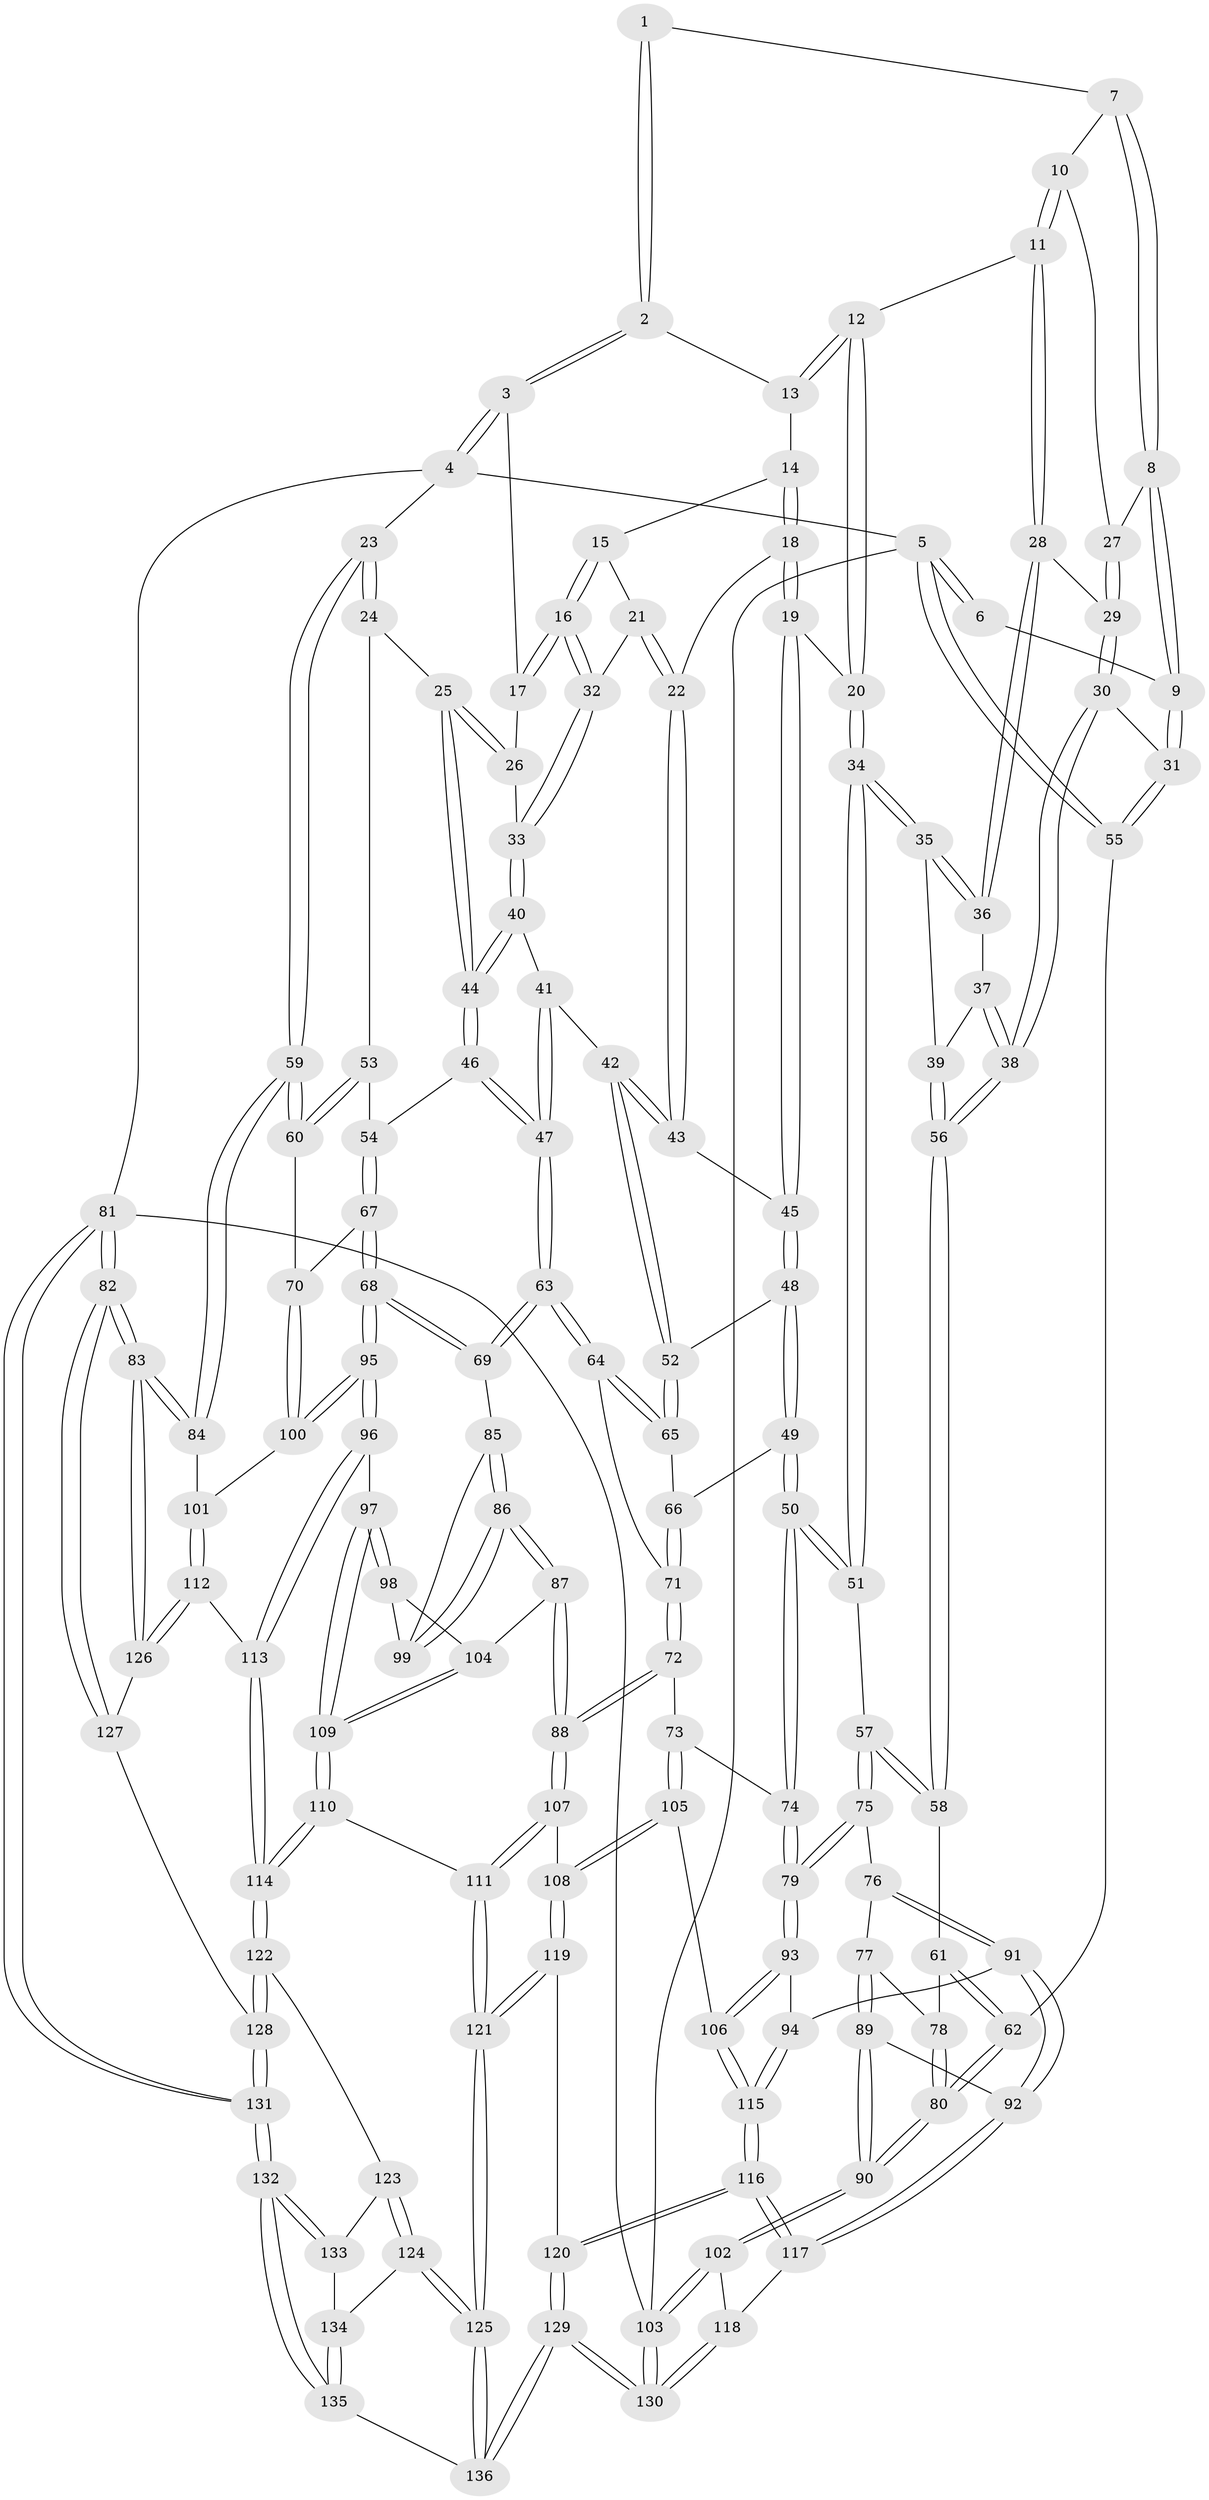 // Generated by graph-tools (version 1.1) at 2025/16/03/09/25 04:16:55]
// undirected, 136 vertices, 337 edges
graph export_dot {
graph [start="1"]
  node [color=gray90,style=filled];
  1 [pos="+0.12361417629144726+0"];
  2 [pos="+0.44982706201487666+0"];
  3 [pos="+1+0"];
  4 [pos="+1+0"];
  5 [pos="+0+0"];
  6 [pos="+0.11234643188836911+0"];
  7 [pos="+0.1388348871018544+0"];
  8 [pos="+0.11254604374762593+0.09751592762281601"];
  9 [pos="+0.014580045644622614+0.1621142548459244"];
  10 [pos="+0.22483088470480306+0.09117806800597067"];
  11 [pos="+0.2705845477781715+0.11789660113355906"];
  12 [pos="+0.2843726845395018+0.11591705086623895"];
  13 [pos="+0.45198698089991757+0"];
  14 [pos="+0.45774185459796257+0"];
  15 [pos="+0.5127556486892936+0"];
  16 [pos="+0.6657815620667143+0.10826654790238026"];
  17 [pos="+0.8569205652443607+0"];
  18 [pos="+0.45408379242268776+0.11063928068104824"];
  19 [pos="+0.376269990294342+0.203687619119189"];
  20 [pos="+0.35449466457149786+0.20208868824273074"];
  21 [pos="+0.5523335192613982+0.1547252046608731"];
  22 [pos="+0.5162162962739718+0.19185374055488333"];
  23 [pos="+1+0"];
  24 [pos="+0.8909312992303332+0.1879185470864381"];
  25 [pos="+0.8375453843021059+0.1793556069564723"];
  26 [pos="+0.7842722502047106+0.14023139434983914"];
  27 [pos="+0.1245540382852092+0.09949680023554675"];
  28 [pos="+0.2550829399448446+0.13830893965285607"];
  29 [pos="+0.1747817020304906+0.1693964085967672"];
  30 [pos="+0.11804493733868202+0.259212892461393"];
  31 [pos="+0.012971441505802534+0.16377834432617375"];
  32 [pos="+0.6696130205443067+0.13318913607235003"];
  33 [pos="+0.6759207235211026+0.14509649981633507"];
  34 [pos="+0.30204488158079146+0.281469341593368"];
  35 [pos="+0.2564078981104886+0.26387673953349666"];
  36 [pos="+0.25029266647835247+0.1523084598633448"];
  37 [pos="+0.22386705825937114+0.18997490806698653"];
  38 [pos="+0.12856452801845902+0.27543804170206665"];
  39 [pos="+0.23473992215437+0.2642505125035728"];
  40 [pos="+0.6757336177844805+0.14835459922924837"];
  41 [pos="+0.6291666072296602+0.22030895036900733"];
  42 [pos="+0.5455256293724724+0.2697429742388911"];
  43 [pos="+0.5161613768962358+0.19453349258728073"];
  44 [pos="+0.745502259476264+0.254107081794575"];
  45 [pos="+0.39404860895945265+0.21744547562453803"];
  46 [pos="+0.7471406680229349+0.3117402793677152"];
  47 [pos="+0.7066289557408393+0.3323943241212332"];
  48 [pos="+0.42725266642478743+0.27291659541716146"];
  49 [pos="+0.39087355480846486+0.3532579808680611"];
  50 [pos="+0.3344137854405331+0.38853002897135097"];
  51 [pos="+0.3194069394070322+0.36897600004040915"];
  52 [pos="+0.5423384157727661+0.28091595938366"];
  53 [pos="+0.8829839638574667+0.2712862304642245"];
  54 [pos="+0.8097848274577985+0.3315362067044846"];
  55 [pos="+0+0.17848947740274201"];
  56 [pos="+0.13112606793433476+0.2818590612123698"];
  57 [pos="+0.14175108051519733+0.3403843326235756"];
  58 [pos="+0.1291879208267978+0.3205348882150025"];
  59 [pos="+1+0.40576738552967884"];
  60 [pos="+1+0.4181785178166192"];
  61 [pos="+0.037375840955377625+0.36120543368305397"];
  62 [pos="+0+0.34503691629330724"];
  63 [pos="+0.6277070923969529+0.41234155436687797"];
  64 [pos="+0.5911919550616579+0.39430841173895004"];
  65 [pos="+0.5556647079155301+0.34264953477843973"];
  66 [pos="+0.45268966112774256+0.3600459783020899"];
  67 [pos="+0.833512974869217+0.39380193215139875"];
  68 [pos="+0.741748429674151+0.5116052617788235"];
  69 [pos="+0.645816027595103+0.45407347079361415"];
  70 [pos="+0.9857753011560779+0.4561571946165037"];
  71 [pos="+0.46586257168452067+0.46813754933939067"];
  72 [pos="+0.4050675286669629+0.5180575035056697"];
  73 [pos="+0.37754711007410224+0.510770492774106"];
  74 [pos="+0.3340254531041711+0.49353453302093064"];
  75 [pos="+0.15321397331052336+0.4603837359970489"];
  76 [pos="+0.13806848733167693+0.4734049309579889"];
  77 [pos="+0.11923188068871529+0.4795823314921129"];
  78 [pos="+0.04987607230386128+0.44986392543539594"];
  79 [pos="+0.3224379985722024+0.499787980655405"];
  80 [pos="+0+0.544818423699414"];
  81 [pos="+1+1"];
  82 [pos="+1+1"];
  83 [pos="+1+0.8711995601469152"];
  84 [pos="+1+0.6411870889011358"];
  85 [pos="+0.640363786831445+0.46255933586846"];
  86 [pos="+0.5060876087637007+0.5796486001288207"];
  87 [pos="+0.4959294382956322+0.5862192042690114"];
  88 [pos="+0.47099504211056087+0.58669430273162"];
  89 [pos="+0+0.6274731892472105"];
  90 [pos="+0+0.6398542833104041"];
  91 [pos="+0.1778771419734966+0.6607560093208114"];
  92 [pos="+0.12452661496135108+0.6717582032207003"];
  93 [pos="+0.24078594897866495+0.6437960579775003"];
  94 [pos="+0.18687035349915196+0.661606187253361"];
  95 [pos="+0.7885878618452465+0.5922254393202806"];
  96 [pos="+0.7855063820684759+0.6110546293425939"];
  97 [pos="+0.6709359724073016+0.6408334005538339"];
  98 [pos="+0.6224423581741011+0.5991634764479878"];
  99 [pos="+0.6188376237851212+0.5791946859078687"];
  100 [pos="+0.929255351039864+0.5229913676731037"];
  101 [pos="+0.9700605090846504+0.6384502098601877"];
  102 [pos="+0+0.759747104213407"];
  103 [pos="+0+1"];
  104 [pos="+0.558958454899434+0.6300735146131172"];
  105 [pos="+0.35910460747342543+0.7398388892831166"];
  106 [pos="+0.3537236572474559+0.7373076700562922"];
  107 [pos="+0.4562992275997455+0.661882385623531"];
  108 [pos="+0.3596576279031215+0.7402112022411532"];
  109 [pos="+0.6026285348471817+0.7136684024439557"];
  110 [pos="+0.5903864556983561+0.7700953504909597"];
  111 [pos="+0.5640665371071907+0.7753715946453077"];
  112 [pos="+0.8761964505116258+0.7623266053461826"];
  113 [pos="+0.8207457466430816+0.7157666354094897"];
  114 [pos="+0.6445231124748978+0.8028148729397478"];
  115 [pos="+0.21932727983465986+0.7972753479319231"];
  116 [pos="+0.2021541765324052+0.8788610351119862"];
  117 [pos="+0.10009791864096892+0.8275093796638728"];
  118 [pos="+0.09353060466615071+0.8294130603217648"];
  119 [pos="+0.4023499497450506+0.8709583118643797"];
  120 [pos="+0.20290511729079175+0.8800478967972617"];
  121 [pos="+0.4216336116638511+0.886782067225749"];
  122 [pos="+0.6474166422276534+0.8122651878824224"];
  123 [pos="+0.6402164443603711+0.8424853300889866"];
  124 [pos="+0.5673551225923973+0.9113392998006564"];
  125 [pos="+0.43120426159477715+0.926481258152657"];
  126 [pos="+0.8871413819245559+0.7804604267656688"];
  127 [pos="+0.8524712940958507+0.8674547916093237"];
  128 [pos="+0.8041658578518964+0.9498649356632723"];
  129 [pos="+0.10967721948321787+1"];
  130 [pos="+0+1"];
  131 [pos="+0.7671494864034396+1"];
  132 [pos="+0.7570306073993344+1"];
  133 [pos="+0.6381297419168209+0.8863970422549129"];
  134 [pos="+0.598753541661489+0.9253913322623644"];
  135 [pos="+0.6467684514332506+1"];
  136 [pos="+0.4451781509017237+1"];
  1 -- 2;
  1 -- 2;
  1 -- 7;
  2 -- 3;
  2 -- 3;
  2 -- 13;
  3 -- 4;
  3 -- 4;
  3 -- 17;
  4 -- 5;
  4 -- 23;
  4 -- 81;
  5 -- 6;
  5 -- 6;
  5 -- 55;
  5 -- 55;
  5 -- 103;
  6 -- 9;
  7 -- 8;
  7 -- 8;
  7 -- 10;
  8 -- 9;
  8 -- 9;
  8 -- 27;
  9 -- 31;
  9 -- 31;
  10 -- 11;
  10 -- 11;
  10 -- 27;
  11 -- 12;
  11 -- 28;
  11 -- 28;
  12 -- 13;
  12 -- 13;
  12 -- 20;
  12 -- 20;
  13 -- 14;
  14 -- 15;
  14 -- 18;
  14 -- 18;
  15 -- 16;
  15 -- 16;
  15 -- 21;
  16 -- 17;
  16 -- 17;
  16 -- 32;
  16 -- 32;
  17 -- 26;
  18 -- 19;
  18 -- 19;
  18 -- 22;
  19 -- 20;
  19 -- 45;
  19 -- 45;
  20 -- 34;
  20 -- 34;
  21 -- 22;
  21 -- 22;
  21 -- 32;
  22 -- 43;
  22 -- 43;
  23 -- 24;
  23 -- 24;
  23 -- 59;
  23 -- 59;
  24 -- 25;
  24 -- 53;
  25 -- 26;
  25 -- 26;
  25 -- 44;
  25 -- 44;
  26 -- 33;
  27 -- 29;
  27 -- 29;
  28 -- 29;
  28 -- 36;
  28 -- 36;
  29 -- 30;
  29 -- 30;
  30 -- 31;
  30 -- 38;
  30 -- 38;
  31 -- 55;
  31 -- 55;
  32 -- 33;
  32 -- 33;
  33 -- 40;
  33 -- 40;
  34 -- 35;
  34 -- 35;
  34 -- 51;
  34 -- 51;
  35 -- 36;
  35 -- 36;
  35 -- 39;
  36 -- 37;
  37 -- 38;
  37 -- 38;
  37 -- 39;
  38 -- 56;
  38 -- 56;
  39 -- 56;
  39 -- 56;
  40 -- 41;
  40 -- 44;
  40 -- 44;
  41 -- 42;
  41 -- 47;
  41 -- 47;
  42 -- 43;
  42 -- 43;
  42 -- 52;
  42 -- 52;
  43 -- 45;
  44 -- 46;
  44 -- 46;
  45 -- 48;
  45 -- 48;
  46 -- 47;
  46 -- 47;
  46 -- 54;
  47 -- 63;
  47 -- 63;
  48 -- 49;
  48 -- 49;
  48 -- 52;
  49 -- 50;
  49 -- 50;
  49 -- 66;
  50 -- 51;
  50 -- 51;
  50 -- 74;
  50 -- 74;
  51 -- 57;
  52 -- 65;
  52 -- 65;
  53 -- 54;
  53 -- 60;
  53 -- 60;
  54 -- 67;
  54 -- 67;
  55 -- 62;
  56 -- 58;
  56 -- 58;
  57 -- 58;
  57 -- 58;
  57 -- 75;
  57 -- 75;
  58 -- 61;
  59 -- 60;
  59 -- 60;
  59 -- 84;
  59 -- 84;
  60 -- 70;
  61 -- 62;
  61 -- 62;
  61 -- 78;
  62 -- 80;
  62 -- 80;
  63 -- 64;
  63 -- 64;
  63 -- 69;
  63 -- 69;
  64 -- 65;
  64 -- 65;
  64 -- 71;
  65 -- 66;
  66 -- 71;
  66 -- 71;
  67 -- 68;
  67 -- 68;
  67 -- 70;
  68 -- 69;
  68 -- 69;
  68 -- 95;
  68 -- 95;
  69 -- 85;
  70 -- 100;
  70 -- 100;
  71 -- 72;
  71 -- 72;
  72 -- 73;
  72 -- 88;
  72 -- 88;
  73 -- 74;
  73 -- 105;
  73 -- 105;
  74 -- 79;
  74 -- 79;
  75 -- 76;
  75 -- 79;
  75 -- 79;
  76 -- 77;
  76 -- 91;
  76 -- 91;
  77 -- 78;
  77 -- 89;
  77 -- 89;
  78 -- 80;
  78 -- 80;
  79 -- 93;
  79 -- 93;
  80 -- 90;
  80 -- 90;
  81 -- 82;
  81 -- 82;
  81 -- 131;
  81 -- 131;
  81 -- 103;
  82 -- 83;
  82 -- 83;
  82 -- 127;
  82 -- 127;
  83 -- 84;
  83 -- 84;
  83 -- 126;
  83 -- 126;
  84 -- 101;
  85 -- 86;
  85 -- 86;
  85 -- 99;
  86 -- 87;
  86 -- 87;
  86 -- 99;
  86 -- 99;
  87 -- 88;
  87 -- 88;
  87 -- 104;
  88 -- 107;
  88 -- 107;
  89 -- 90;
  89 -- 90;
  89 -- 92;
  90 -- 102;
  90 -- 102;
  91 -- 92;
  91 -- 92;
  91 -- 94;
  92 -- 117;
  92 -- 117;
  93 -- 94;
  93 -- 106;
  93 -- 106;
  94 -- 115;
  94 -- 115;
  95 -- 96;
  95 -- 96;
  95 -- 100;
  95 -- 100;
  96 -- 97;
  96 -- 113;
  96 -- 113;
  97 -- 98;
  97 -- 98;
  97 -- 109;
  97 -- 109;
  98 -- 99;
  98 -- 104;
  100 -- 101;
  101 -- 112;
  101 -- 112;
  102 -- 103;
  102 -- 103;
  102 -- 118;
  103 -- 130;
  103 -- 130;
  104 -- 109;
  104 -- 109;
  105 -- 106;
  105 -- 108;
  105 -- 108;
  106 -- 115;
  106 -- 115;
  107 -- 108;
  107 -- 111;
  107 -- 111;
  108 -- 119;
  108 -- 119;
  109 -- 110;
  109 -- 110;
  110 -- 111;
  110 -- 114;
  110 -- 114;
  111 -- 121;
  111 -- 121;
  112 -- 113;
  112 -- 126;
  112 -- 126;
  113 -- 114;
  113 -- 114;
  114 -- 122;
  114 -- 122;
  115 -- 116;
  115 -- 116;
  116 -- 117;
  116 -- 117;
  116 -- 120;
  116 -- 120;
  117 -- 118;
  118 -- 130;
  118 -- 130;
  119 -- 120;
  119 -- 121;
  119 -- 121;
  120 -- 129;
  120 -- 129;
  121 -- 125;
  121 -- 125;
  122 -- 123;
  122 -- 128;
  122 -- 128;
  123 -- 124;
  123 -- 124;
  123 -- 133;
  124 -- 125;
  124 -- 125;
  124 -- 134;
  125 -- 136;
  125 -- 136;
  126 -- 127;
  127 -- 128;
  128 -- 131;
  128 -- 131;
  129 -- 130;
  129 -- 130;
  129 -- 136;
  129 -- 136;
  131 -- 132;
  131 -- 132;
  132 -- 133;
  132 -- 133;
  132 -- 135;
  132 -- 135;
  133 -- 134;
  134 -- 135;
  134 -- 135;
  135 -- 136;
}
